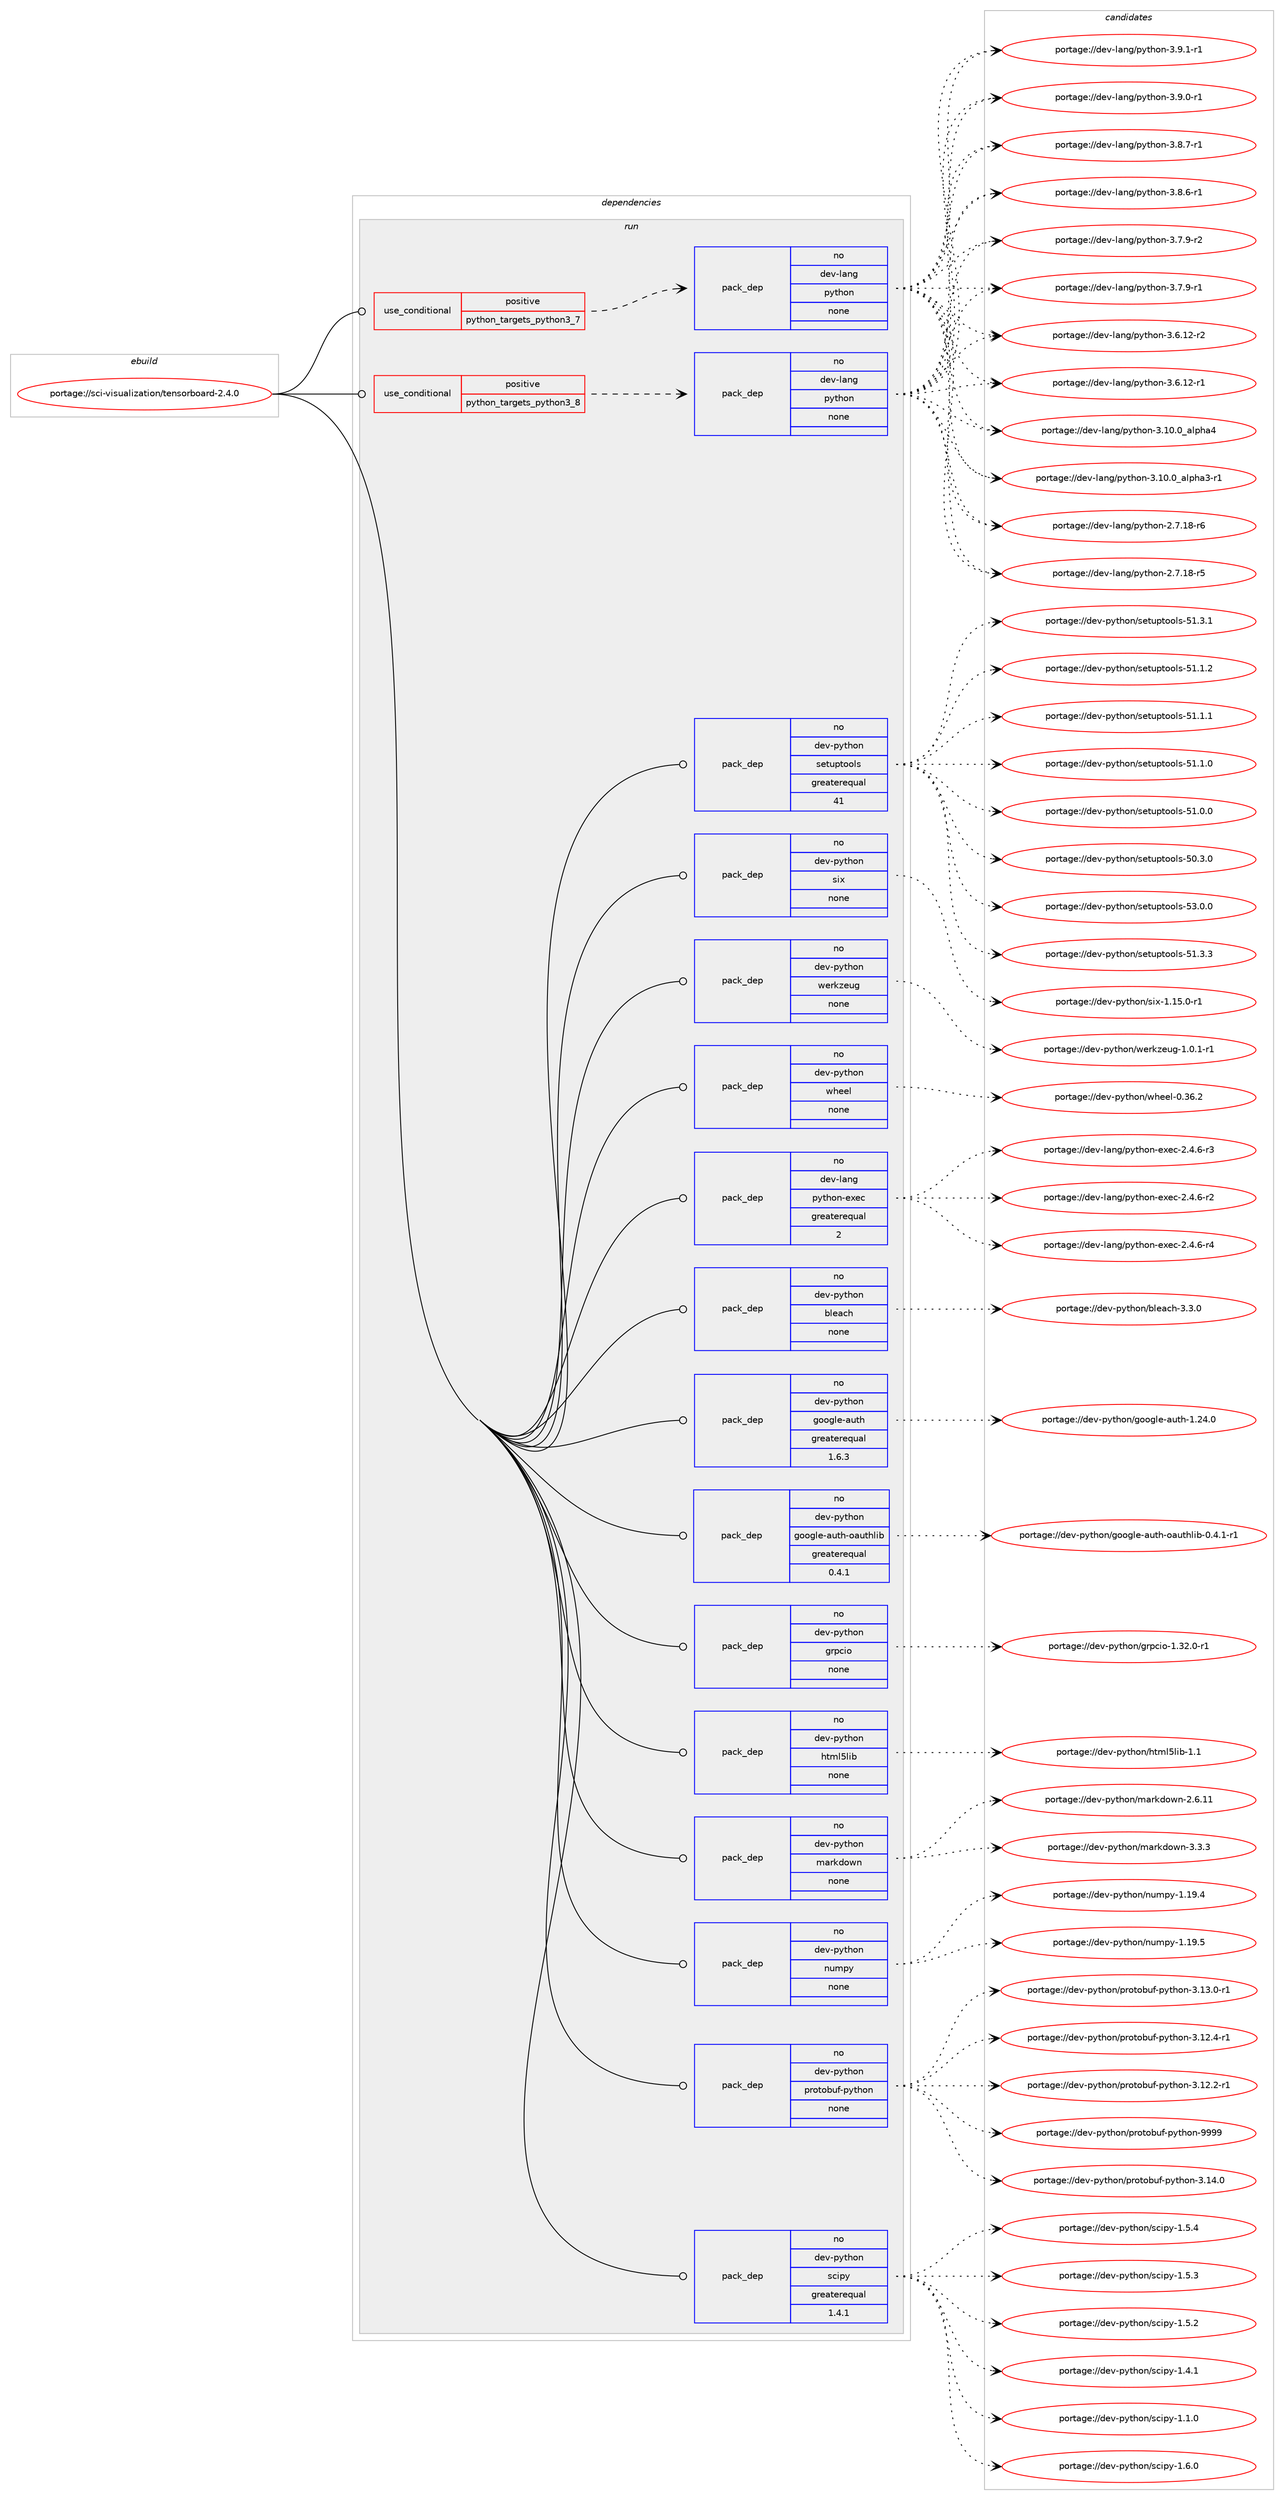 digraph prolog {

# *************
# Graph options
# *************

newrank=true;
concentrate=true;
compound=true;
graph [rankdir=LR,fontname=Helvetica,fontsize=10,ranksep=1.5];#, ranksep=2.5, nodesep=0.2];
edge  [arrowhead=vee];
node  [fontname=Helvetica,fontsize=10];

# **********
# The ebuild
# **********

subgraph cluster_leftcol {
color=gray;
rank=same;
label=<<i>ebuild</i>>;
id [label="portage://sci-visualization/tensorboard-2.4.0", color=red, width=4, href="../sci-visualization/tensorboard-2.4.0.svg"];
}

# ****************
# The dependencies
# ****************

subgraph cluster_midcol {
color=gray;
label=<<i>dependencies</i>>;
subgraph cluster_compile {
fillcolor="#eeeeee";
style=filled;
label=<<i>compile</i>>;
}
subgraph cluster_compileandrun {
fillcolor="#eeeeee";
style=filled;
label=<<i>compile and run</i>>;
}
subgraph cluster_run {
fillcolor="#eeeeee";
style=filled;
label=<<i>run</i>>;
subgraph cond4441 {
dependency14641 [label=<<TABLE BORDER="0" CELLBORDER="1" CELLSPACING="0" CELLPADDING="4"><TR><TD ROWSPAN="3" CELLPADDING="10">use_conditional</TD></TR><TR><TD>positive</TD></TR><TR><TD>python_targets_python3_7</TD></TR></TABLE>>, shape=none, color=red];
subgraph pack10079 {
dependency14642 [label=<<TABLE BORDER="0" CELLBORDER="1" CELLSPACING="0" CELLPADDING="4" WIDTH="220"><TR><TD ROWSPAN="6" CELLPADDING="30">pack_dep</TD></TR><TR><TD WIDTH="110">no</TD></TR><TR><TD>dev-lang</TD></TR><TR><TD>python</TD></TR><TR><TD>none</TD></TR><TR><TD></TD></TR></TABLE>>, shape=none, color=blue];
}
dependency14641:e -> dependency14642:w [weight=20,style="dashed",arrowhead="vee"];
}
id:e -> dependency14641:w [weight=20,style="solid",arrowhead="odot"];
subgraph cond4442 {
dependency14643 [label=<<TABLE BORDER="0" CELLBORDER="1" CELLSPACING="0" CELLPADDING="4"><TR><TD ROWSPAN="3" CELLPADDING="10">use_conditional</TD></TR><TR><TD>positive</TD></TR><TR><TD>python_targets_python3_8</TD></TR></TABLE>>, shape=none, color=red];
subgraph pack10080 {
dependency14644 [label=<<TABLE BORDER="0" CELLBORDER="1" CELLSPACING="0" CELLPADDING="4" WIDTH="220"><TR><TD ROWSPAN="6" CELLPADDING="30">pack_dep</TD></TR><TR><TD WIDTH="110">no</TD></TR><TR><TD>dev-lang</TD></TR><TR><TD>python</TD></TR><TR><TD>none</TD></TR><TR><TD></TD></TR></TABLE>>, shape=none, color=blue];
}
dependency14643:e -> dependency14644:w [weight=20,style="dashed",arrowhead="vee"];
}
id:e -> dependency14643:w [weight=20,style="solid",arrowhead="odot"];
subgraph pack10081 {
dependency14645 [label=<<TABLE BORDER="0" CELLBORDER="1" CELLSPACING="0" CELLPADDING="4" WIDTH="220"><TR><TD ROWSPAN="6" CELLPADDING="30">pack_dep</TD></TR><TR><TD WIDTH="110">no</TD></TR><TR><TD>dev-lang</TD></TR><TR><TD>python-exec</TD></TR><TR><TD>greaterequal</TD></TR><TR><TD>2</TD></TR></TABLE>>, shape=none, color=blue];
}
id:e -> dependency14645:w [weight=20,style="solid",arrowhead="odot"];
subgraph pack10082 {
dependency14646 [label=<<TABLE BORDER="0" CELLBORDER="1" CELLSPACING="0" CELLPADDING="4" WIDTH="220"><TR><TD ROWSPAN="6" CELLPADDING="30">pack_dep</TD></TR><TR><TD WIDTH="110">no</TD></TR><TR><TD>dev-python</TD></TR><TR><TD>bleach</TD></TR><TR><TD>none</TD></TR><TR><TD></TD></TR></TABLE>>, shape=none, color=blue];
}
id:e -> dependency14646:w [weight=20,style="solid",arrowhead="odot"];
subgraph pack10083 {
dependency14647 [label=<<TABLE BORDER="0" CELLBORDER="1" CELLSPACING="0" CELLPADDING="4" WIDTH="220"><TR><TD ROWSPAN="6" CELLPADDING="30">pack_dep</TD></TR><TR><TD WIDTH="110">no</TD></TR><TR><TD>dev-python</TD></TR><TR><TD>google-auth</TD></TR><TR><TD>greaterequal</TD></TR><TR><TD>1.6.3</TD></TR></TABLE>>, shape=none, color=blue];
}
id:e -> dependency14647:w [weight=20,style="solid",arrowhead="odot"];
subgraph pack10084 {
dependency14648 [label=<<TABLE BORDER="0" CELLBORDER="1" CELLSPACING="0" CELLPADDING="4" WIDTH="220"><TR><TD ROWSPAN="6" CELLPADDING="30">pack_dep</TD></TR><TR><TD WIDTH="110">no</TD></TR><TR><TD>dev-python</TD></TR><TR><TD>google-auth-oauthlib</TD></TR><TR><TD>greaterequal</TD></TR><TR><TD>0.4.1</TD></TR></TABLE>>, shape=none, color=blue];
}
id:e -> dependency14648:w [weight=20,style="solid",arrowhead="odot"];
subgraph pack10085 {
dependency14649 [label=<<TABLE BORDER="0" CELLBORDER="1" CELLSPACING="0" CELLPADDING="4" WIDTH="220"><TR><TD ROWSPAN="6" CELLPADDING="30">pack_dep</TD></TR><TR><TD WIDTH="110">no</TD></TR><TR><TD>dev-python</TD></TR><TR><TD>grpcio</TD></TR><TR><TD>none</TD></TR><TR><TD></TD></TR></TABLE>>, shape=none, color=blue];
}
id:e -> dependency14649:w [weight=20,style="solid",arrowhead="odot"];
subgraph pack10086 {
dependency14650 [label=<<TABLE BORDER="0" CELLBORDER="1" CELLSPACING="0" CELLPADDING="4" WIDTH="220"><TR><TD ROWSPAN="6" CELLPADDING="30">pack_dep</TD></TR><TR><TD WIDTH="110">no</TD></TR><TR><TD>dev-python</TD></TR><TR><TD>html5lib</TD></TR><TR><TD>none</TD></TR><TR><TD></TD></TR></TABLE>>, shape=none, color=blue];
}
id:e -> dependency14650:w [weight=20,style="solid",arrowhead="odot"];
subgraph pack10087 {
dependency14651 [label=<<TABLE BORDER="0" CELLBORDER="1" CELLSPACING="0" CELLPADDING="4" WIDTH="220"><TR><TD ROWSPAN="6" CELLPADDING="30">pack_dep</TD></TR><TR><TD WIDTH="110">no</TD></TR><TR><TD>dev-python</TD></TR><TR><TD>markdown</TD></TR><TR><TD>none</TD></TR><TR><TD></TD></TR></TABLE>>, shape=none, color=blue];
}
id:e -> dependency14651:w [weight=20,style="solid",arrowhead="odot"];
subgraph pack10088 {
dependency14652 [label=<<TABLE BORDER="0" CELLBORDER="1" CELLSPACING="0" CELLPADDING="4" WIDTH="220"><TR><TD ROWSPAN="6" CELLPADDING="30">pack_dep</TD></TR><TR><TD WIDTH="110">no</TD></TR><TR><TD>dev-python</TD></TR><TR><TD>numpy</TD></TR><TR><TD>none</TD></TR><TR><TD></TD></TR></TABLE>>, shape=none, color=blue];
}
id:e -> dependency14652:w [weight=20,style="solid",arrowhead="odot"];
subgraph pack10089 {
dependency14653 [label=<<TABLE BORDER="0" CELLBORDER="1" CELLSPACING="0" CELLPADDING="4" WIDTH="220"><TR><TD ROWSPAN="6" CELLPADDING="30">pack_dep</TD></TR><TR><TD WIDTH="110">no</TD></TR><TR><TD>dev-python</TD></TR><TR><TD>protobuf-python</TD></TR><TR><TD>none</TD></TR><TR><TD></TD></TR></TABLE>>, shape=none, color=blue];
}
id:e -> dependency14653:w [weight=20,style="solid",arrowhead="odot"];
subgraph pack10090 {
dependency14654 [label=<<TABLE BORDER="0" CELLBORDER="1" CELLSPACING="0" CELLPADDING="4" WIDTH="220"><TR><TD ROWSPAN="6" CELLPADDING="30">pack_dep</TD></TR><TR><TD WIDTH="110">no</TD></TR><TR><TD>dev-python</TD></TR><TR><TD>scipy</TD></TR><TR><TD>greaterequal</TD></TR><TR><TD>1.4.1</TD></TR></TABLE>>, shape=none, color=blue];
}
id:e -> dependency14654:w [weight=20,style="solid",arrowhead="odot"];
subgraph pack10091 {
dependency14655 [label=<<TABLE BORDER="0" CELLBORDER="1" CELLSPACING="0" CELLPADDING="4" WIDTH="220"><TR><TD ROWSPAN="6" CELLPADDING="30">pack_dep</TD></TR><TR><TD WIDTH="110">no</TD></TR><TR><TD>dev-python</TD></TR><TR><TD>setuptools</TD></TR><TR><TD>greaterequal</TD></TR><TR><TD>41</TD></TR></TABLE>>, shape=none, color=blue];
}
id:e -> dependency14655:w [weight=20,style="solid",arrowhead="odot"];
subgraph pack10092 {
dependency14656 [label=<<TABLE BORDER="0" CELLBORDER="1" CELLSPACING="0" CELLPADDING="4" WIDTH="220"><TR><TD ROWSPAN="6" CELLPADDING="30">pack_dep</TD></TR><TR><TD WIDTH="110">no</TD></TR><TR><TD>dev-python</TD></TR><TR><TD>six</TD></TR><TR><TD>none</TD></TR><TR><TD></TD></TR></TABLE>>, shape=none, color=blue];
}
id:e -> dependency14656:w [weight=20,style="solid",arrowhead="odot"];
subgraph pack10093 {
dependency14657 [label=<<TABLE BORDER="0" CELLBORDER="1" CELLSPACING="0" CELLPADDING="4" WIDTH="220"><TR><TD ROWSPAN="6" CELLPADDING="30">pack_dep</TD></TR><TR><TD WIDTH="110">no</TD></TR><TR><TD>dev-python</TD></TR><TR><TD>werkzeug</TD></TR><TR><TD>none</TD></TR><TR><TD></TD></TR></TABLE>>, shape=none, color=blue];
}
id:e -> dependency14657:w [weight=20,style="solid",arrowhead="odot"];
subgraph pack10094 {
dependency14658 [label=<<TABLE BORDER="0" CELLBORDER="1" CELLSPACING="0" CELLPADDING="4" WIDTH="220"><TR><TD ROWSPAN="6" CELLPADDING="30">pack_dep</TD></TR><TR><TD WIDTH="110">no</TD></TR><TR><TD>dev-python</TD></TR><TR><TD>wheel</TD></TR><TR><TD>none</TD></TR><TR><TD></TD></TR></TABLE>>, shape=none, color=blue];
}
id:e -> dependency14658:w [weight=20,style="solid",arrowhead="odot"];
}
}

# **************
# The candidates
# **************

subgraph cluster_choices {
rank=same;
color=gray;
label=<<i>candidates</i>>;

subgraph choice10079 {
color=black;
nodesep=1;
choice1001011184510897110103471121211161041111104551465746494511449 [label="portage://dev-lang/python-3.9.1-r1", color=red, width=4,href="../dev-lang/python-3.9.1-r1.svg"];
choice1001011184510897110103471121211161041111104551465746484511449 [label="portage://dev-lang/python-3.9.0-r1", color=red, width=4,href="../dev-lang/python-3.9.0-r1.svg"];
choice1001011184510897110103471121211161041111104551465646554511449 [label="portage://dev-lang/python-3.8.7-r1", color=red, width=4,href="../dev-lang/python-3.8.7-r1.svg"];
choice1001011184510897110103471121211161041111104551465646544511449 [label="portage://dev-lang/python-3.8.6-r1", color=red, width=4,href="../dev-lang/python-3.8.6-r1.svg"];
choice1001011184510897110103471121211161041111104551465546574511450 [label="portage://dev-lang/python-3.7.9-r2", color=red, width=4,href="../dev-lang/python-3.7.9-r2.svg"];
choice1001011184510897110103471121211161041111104551465546574511449 [label="portage://dev-lang/python-3.7.9-r1", color=red, width=4,href="../dev-lang/python-3.7.9-r1.svg"];
choice100101118451089711010347112121116104111110455146544649504511450 [label="portage://dev-lang/python-3.6.12-r2", color=red, width=4,href="../dev-lang/python-3.6.12-r2.svg"];
choice100101118451089711010347112121116104111110455146544649504511449 [label="portage://dev-lang/python-3.6.12-r1", color=red, width=4,href="../dev-lang/python-3.6.12-r1.svg"];
choice1001011184510897110103471121211161041111104551464948464895971081121049752 [label="portage://dev-lang/python-3.10.0_alpha4", color=red, width=4,href="../dev-lang/python-3.10.0_alpha4.svg"];
choice10010111845108971101034711212111610411111045514649484648959710811210497514511449 [label="portage://dev-lang/python-3.10.0_alpha3-r1", color=red, width=4,href="../dev-lang/python-3.10.0_alpha3-r1.svg"];
choice100101118451089711010347112121116104111110455046554649564511454 [label="portage://dev-lang/python-2.7.18-r6", color=red, width=4,href="../dev-lang/python-2.7.18-r6.svg"];
choice100101118451089711010347112121116104111110455046554649564511453 [label="portage://dev-lang/python-2.7.18-r5", color=red, width=4,href="../dev-lang/python-2.7.18-r5.svg"];
dependency14642:e -> choice1001011184510897110103471121211161041111104551465746494511449:w [style=dotted,weight="100"];
dependency14642:e -> choice1001011184510897110103471121211161041111104551465746484511449:w [style=dotted,weight="100"];
dependency14642:e -> choice1001011184510897110103471121211161041111104551465646554511449:w [style=dotted,weight="100"];
dependency14642:e -> choice1001011184510897110103471121211161041111104551465646544511449:w [style=dotted,weight="100"];
dependency14642:e -> choice1001011184510897110103471121211161041111104551465546574511450:w [style=dotted,weight="100"];
dependency14642:e -> choice1001011184510897110103471121211161041111104551465546574511449:w [style=dotted,weight="100"];
dependency14642:e -> choice100101118451089711010347112121116104111110455146544649504511450:w [style=dotted,weight="100"];
dependency14642:e -> choice100101118451089711010347112121116104111110455146544649504511449:w [style=dotted,weight="100"];
dependency14642:e -> choice1001011184510897110103471121211161041111104551464948464895971081121049752:w [style=dotted,weight="100"];
dependency14642:e -> choice10010111845108971101034711212111610411111045514649484648959710811210497514511449:w [style=dotted,weight="100"];
dependency14642:e -> choice100101118451089711010347112121116104111110455046554649564511454:w [style=dotted,weight="100"];
dependency14642:e -> choice100101118451089711010347112121116104111110455046554649564511453:w [style=dotted,weight="100"];
}
subgraph choice10080 {
color=black;
nodesep=1;
choice1001011184510897110103471121211161041111104551465746494511449 [label="portage://dev-lang/python-3.9.1-r1", color=red, width=4,href="../dev-lang/python-3.9.1-r1.svg"];
choice1001011184510897110103471121211161041111104551465746484511449 [label="portage://dev-lang/python-3.9.0-r1", color=red, width=4,href="../dev-lang/python-3.9.0-r1.svg"];
choice1001011184510897110103471121211161041111104551465646554511449 [label="portage://dev-lang/python-3.8.7-r1", color=red, width=4,href="../dev-lang/python-3.8.7-r1.svg"];
choice1001011184510897110103471121211161041111104551465646544511449 [label="portage://dev-lang/python-3.8.6-r1", color=red, width=4,href="../dev-lang/python-3.8.6-r1.svg"];
choice1001011184510897110103471121211161041111104551465546574511450 [label="portage://dev-lang/python-3.7.9-r2", color=red, width=4,href="../dev-lang/python-3.7.9-r2.svg"];
choice1001011184510897110103471121211161041111104551465546574511449 [label="portage://dev-lang/python-3.7.9-r1", color=red, width=4,href="../dev-lang/python-3.7.9-r1.svg"];
choice100101118451089711010347112121116104111110455146544649504511450 [label="portage://dev-lang/python-3.6.12-r2", color=red, width=4,href="../dev-lang/python-3.6.12-r2.svg"];
choice100101118451089711010347112121116104111110455146544649504511449 [label="portage://dev-lang/python-3.6.12-r1", color=red, width=4,href="../dev-lang/python-3.6.12-r1.svg"];
choice1001011184510897110103471121211161041111104551464948464895971081121049752 [label="portage://dev-lang/python-3.10.0_alpha4", color=red, width=4,href="../dev-lang/python-3.10.0_alpha4.svg"];
choice10010111845108971101034711212111610411111045514649484648959710811210497514511449 [label="portage://dev-lang/python-3.10.0_alpha3-r1", color=red, width=4,href="../dev-lang/python-3.10.0_alpha3-r1.svg"];
choice100101118451089711010347112121116104111110455046554649564511454 [label="portage://dev-lang/python-2.7.18-r6", color=red, width=4,href="../dev-lang/python-2.7.18-r6.svg"];
choice100101118451089711010347112121116104111110455046554649564511453 [label="portage://dev-lang/python-2.7.18-r5", color=red, width=4,href="../dev-lang/python-2.7.18-r5.svg"];
dependency14644:e -> choice1001011184510897110103471121211161041111104551465746494511449:w [style=dotted,weight="100"];
dependency14644:e -> choice1001011184510897110103471121211161041111104551465746484511449:w [style=dotted,weight="100"];
dependency14644:e -> choice1001011184510897110103471121211161041111104551465646554511449:w [style=dotted,weight="100"];
dependency14644:e -> choice1001011184510897110103471121211161041111104551465646544511449:w [style=dotted,weight="100"];
dependency14644:e -> choice1001011184510897110103471121211161041111104551465546574511450:w [style=dotted,weight="100"];
dependency14644:e -> choice1001011184510897110103471121211161041111104551465546574511449:w [style=dotted,weight="100"];
dependency14644:e -> choice100101118451089711010347112121116104111110455146544649504511450:w [style=dotted,weight="100"];
dependency14644:e -> choice100101118451089711010347112121116104111110455146544649504511449:w [style=dotted,weight="100"];
dependency14644:e -> choice1001011184510897110103471121211161041111104551464948464895971081121049752:w [style=dotted,weight="100"];
dependency14644:e -> choice10010111845108971101034711212111610411111045514649484648959710811210497514511449:w [style=dotted,weight="100"];
dependency14644:e -> choice100101118451089711010347112121116104111110455046554649564511454:w [style=dotted,weight="100"];
dependency14644:e -> choice100101118451089711010347112121116104111110455046554649564511453:w [style=dotted,weight="100"];
}
subgraph choice10081 {
color=black;
nodesep=1;
choice10010111845108971101034711212111610411111045101120101994550465246544511452 [label="portage://dev-lang/python-exec-2.4.6-r4", color=red, width=4,href="../dev-lang/python-exec-2.4.6-r4.svg"];
choice10010111845108971101034711212111610411111045101120101994550465246544511451 [label="portage://dev-lang/python-exec-2.4.6-r3", color=red, width=4,href="../dev-lang/python-exec-2.4.6-r3.svg"];
choice10010111845108971101034711212111610411111045101120101994550465246544511450 [label="portage://dev-lang/python-exec-2.4.6-r2", color=red, width=4,href="../dev-lang/python-exec-2.4.6-r2.svg"];
dependency14645:e -> choice10010111845108971101034711212111610411111045101120101994550465246544511452:w [style=dotted,weight="100"];
dependency14645:e -> choice10010111845108971101034711212111610411111045101120101994550465246544511451:w [style=dotted,weight="100"];
dependency14645:e -> choice10010111845108971101034711212111610411111045101120101994550465246544511450:w [style=dotted,weight="100"];
}
subgraph choice10082 {
color=black;
nodesep=1;
choice1001011184511212111610411111047981081019799104455146514648 [label="portage://dev-python/bleach-3.3.0", color=red, width=4,href="../dev-python/bleach-3.3.0.svg"];
dependency14646:e -> choice1001011184511212111610411111047981081019799104455146514648:w [style=dotted,weight="100"];
}
subgraph choice10083 {
color=black;
nodesep=1;
choice1001011184511212111610411111047103111111103108101459711711610445494650524648 [label="portage://dev-python/google-auth-1.24.0", color=red, width=4,href="../dev-python/google-auth-1.24.0.svg"];
dependency14647:e -> choice1001011184511212111610411111047103111111103108101459711711610445494650524648:w [style=dotted,weight="100"];
}
subgraph choice10084 {
color=black;
nodesep=1;
choice100101118451121211161041111104710311111110310810145971171161044511197117116104108105984548465246494511449 [label="portage://dev-python/google-auth-oauthlib-0.4.1-r1", color=red, width=4,href="../dev-python/google-auth-oauthlib-0.4.1-r1.svg"];
dependency14648:e -> choice100101118451121211161041111104710311111110310810145971171161044511197117116104108105984548465246494511449:w [style=dotted,weight="100"];
}
subgraph choice10085 {
color=black;
nodesep=1;
choice100101118451121211161041111104710311411299105111454946515046484511449 [label="portage://dev-python/grpcio-1.32.0-r1", color=red, width=4,href="../dev-python/grpcio-1.32.0-r1.svg"];
dependency14649:e -> choice100101118451121211161041111104710311411299105111454946515046484511449:w [style=dotted,weight="100"];
}
subgraph choice10086 {
color=black;
nodesep=1;
choice1001011184511212111610411111047104116109108531081059845494649 [label="portage://dev-python/html5lib-1.1", color=red, width=4,href="../dev-python/html5lib-1.1.svg"];
dependency14650:e -> choice1001011184511212111610411111047104116109108531081059845494649:w [style=dotted,weight="100"];
}
subgraph choice10087 {
color=black;
nodesep=1;
choice100101118451121211161041111104710997114107100111119110455146514651 [label="portage://dev-python/markdown-3.3.3", color=red, width=4,href="../dev-python/markdown-3.3.3.svg"];
choice10010111845112121116104111110471099711410710011111911045504654464949 [label="portage://dev-python/markdown-2.6.11", color=red, width=4,href="../dev-python/markdown-2.6.11.svg"];
dependency14651:e -> choice100101118451121211161041111104710997114107100111119110455146514651:w [style=dotted,weight="100"];
dependency14651:e -> choice10010111845112121116104111110471099711410710011111911045504654464949:w [style=dotted,weight="100"];
}
subgraph choice10088 {
color=black;
nodesep=1;
choice100101118451121211161041111104711011710911212145494649574653 [label="portage://dev-python/numpy-1.19.5", color=red, width=4,href="../dev-python/numpy-1.19.5.svg"];
choice100101118451121211161041111104711011710911212145494649574652 [label="portage://dev-python/numpy-1.19.4", color=red, width=4,href="../dev-python/numpy-1.19.4.svg"];
dependency14652:e -> choice100101118451121211161041111104711011710911212145494649574653:w [style=dotted,weight="100"];
dependency14652:e -> choice100101118451121211161041111104711011710911212145494649574652:w [style=dotted,weight="100"];
}
subgraph choice10089 {
color=black;
nodesep=1;
choice100101118451121211161041111104711211411111611198117102451121211161041111104557575757 [label="portage://dev-python/protobuf-python-9999", color=red, width=4,href="../dev-python/protobuf-python-9999.svg"];
choice1001011184511212111610411111047112114111116111981171024511212111610411111045514649524648 [label="portage://dev-python/protobuf-python-3.14.0", color=red, width=4,href="../dev-python/protobuf-python-3.14.0.svg"];
choice10010111845112121116104111110471121141111161119811710245112121116104111110455146495146484511449 [label="portage://dev-python/protobuf-python-3.13.0-r1", color=red, width=4,href="../dev-python/protobuf-python-3.13.0-r1.svg"];
choice10010111845112121116104111110471121141111161119811710245112121116104111110455146495046524511449 [label="portage://dev-python/protobuf-python-3.12.4-r1", color=red, width=4,href="../dev-python/protobuf-python-3.12.4-r1.svg"];
choice10010111845112121116104111110471121141111161119811710245112121116104111110455146495046504511449 [label="portage://dev-python/protobuf-python-3.12.2-r1", color=red, width=4,href="../dev-python/protobuf-python-3.12.2-r1.svg"];
dependency14653:e -> choice100101118451121211161041111104711211411111611198117102451121211161041111104557575757:w [style=dotted,weight="100"];
dependency14653:e -> choice1001011184511212111610411111047112114111116111981171024511212111610411111045514649524648:w [style=dotted,weight="100"];
dependency14653:e -> choice10010111845112121116104111110471121141111161119811710245112121116104111110455146495146484511449:w [style=dotted,weight="100"];
dependency14653:e -> choice10010111845112121116104111110471121141111161119811710245112121116104111110455146495046524511449:w [style=dotted,weight="100"];
dependency14653:e -> choice10010111845112121116104111110471121141111161119811710245112121116104111110455146495046504511449:w [style=dotted,weight="100"];
}
subgraph choice10090 {
color=black;
nodesep=1;
choice100101118451121211161041111104711599105112121454946544648 [label="portage://dev-python/scipy-1.6.0", color=red, width=4,href="../dev-python/scipy-1.6.0.svg"];
choice100101118451121211161041111104711599105112121454946534652 [label="portage://dev-python/scipy-1.5.4", color=red, width=4,href="../dev-python/scipy-1.5.4.svg"];
choice100101118451121211161041111104711599105112121454946534651 [label="portage://dev-python/scipy-1.5.3", color=red, width=4,href="../dev-python/scipy-1.5.3.svg"];
choice100101118451121211161041111104711599105112121454946534650 [label="portage://dev-python/scipy-1.5.2", color=red, width=4,href="../dev-python/scipy-1.5.2.svg"];
choice100101118451121211161041111104711599105112121454946524649 [label="portage://dev-python/scipy-1.4.1", color=red, width=4,href="../dev-python/scipy-1.4.1.svg"];
choice100101118451121211161041111104711599105112121454946494648 [label="portage://dev-python/scipy-1.1.0", color=red, width=4,href="../dev-python/scipy-1.1.0.svg"];
dependency14654:e -> choice100101118451121211161041111104711599105112121454946544648:w [style=dotted,weight="100"];
dependency14654:e -> choice100101118451121211161041111104711599105112121454946534652:w [style=dotted,weight="100"];
dependency14654:e -> choice100101118451121211161041111104711599105112121454946534651:w [style=dotted,weight="100"];
dependency14654:e -> choice100101118451121211161041111104711599105112121454946534650:w [style=dotted,weight="100"];
dependency14654:e -> choice100101118451121211161041111104711599105112121454946524649:w [style=dotted,weight="100"];
dependency14654:e -> choice100101118451121211161041111104711599105112121454946494648:w [style=dotted,weight="100"];
}
subgraph choice10091 {
color=black;
nodesep=1;
choice100101118451121211161041111104711510111611711211611111110811545535146484648 [label="portage://dev-python/setuptools-53.0.0", color=red, width=4,href="../dev-python/setuptools-53.0.0.svg"];
choice100101118451121211161041111104711510111611711211611111110811545534946514651 [label="portage://dev-python/setuptools-51.3.3", color=red, width=4,href="../dev-python/setuptools-51.3.3.svg"];
choice100101118451121211161041111104711510111611711211611111110811545534946514649 [label="portage://dev-python/setuptools-51.3.1", color=red, width=4,href="../dev-python/setuptools-51.3.1.svg"];
choice100101118451121211161041111104711510111611711211611111110811545534946494650 [label="portage://dev-python/setuptools-51.1.2", color=red, width=4,href="../dev-python/setuptools-51.1.2.svg"];
choice100101118451121211161041111104711510111611711211611111110811545534946494649 [label="portage://dev-python/setuptools-51.1.1", color=red, width=4,href="../dev-python/setuptools-51.1.1.svg"];
choice100101118451121211161041111104711510111611711211611111110811545534946494648 [label="portage://dev-python/setuptools-51.1.0", color=red, width=4,href="../dev-python/setuptools-51.1.0.svg"];
choice100101118451121211161041111104711510111611711211611111110811545534946484648 [label="portage://dev-python/setuptools-51.0.0", color=red, width=4,href="../dev-python/setuptools-51.0.0.svg"];
choice100101118451121211161041111104711510111611711211611111110811545534846514648 [label="portage://dev-python/setuptools-50.3.0", color=red, width=4,href="../dev-python/setuptools-50.3.0.svg"];
dependency14655:e -> choice100101118451121211161041111104711510111611711211611111110811545535146484648:w [style=dotted,weight="100"];
dependency14655:e -> choice100101118451121211161041111104711510111611711211611111110811545534946514651:w [style=dotted,weight="100"];
dependency14655:e -> choice100101118451121211161041111104711510111611711211611111110811545534946514649:w [style=dotted,weight="100"];
dependency14655:e -> choice100101118451121211161041111104711510111611711211611111110811545534946494650:w [style=dotted,weight="100"];
dependency14655:e -> choice100101118451121211161041111104711510111611711211611111110811545534946494649:w [style=dotted,weight="100"];
dependency14655:e -> choice100101118451121211161041111104711510111611711211611111110811545534946494648:w [style=dotted,weight="100"];
dependency14655:e -> choice100101118451121211161041111104711510111611711211611111110811545534946484648:w [style=dotted,weight="100"];
dependency14655:e -> choice100101118451121211161041111104711510111611711211611111110811545534846514648:w [style=dotted,weight="100"];
}
subgraph choice10092 {
color=black;
nodesep=1;
choice1001011184511212111610411111047115105120454946495346484511449 [label="portage://dev-python/six-1.15.0-r1", color=red, width=4,href="../dev-python/six-1.15.0-r1.svg"];
dependency14656:e -> choice1001011184511212111610411111047115105120454946495346484511449:w [style=dotted,weight="100"];
}
subgraph choice10093 {
color=black;
nodesep=1;
choice10010111845112121116104111110471191011141071221011171034549464846494511449 [label="portage://dev-python/werkzeug-1.0.1-r1", color=red, width=4,href="../dev-python/werkzeug-1.0.1-r1.svg"];
dependency14657:e -> choice10010111845112121116104111110471191011141071221011171034549464846494511449:w [style=dotted,weight="100"];
}
subgraph choice10094 {
color=black;
nodesep=1;
choice100101118451121211161041111104711910410110110845484651544650 [label="portage://dev-python/wheel-0.36.2", color=red, width=4,href="../dev-python/wheel-0.36.2.svg"];
dependency14658:e -> choice100101118451121211161041111104711910410110110845484651544650:w [style=dotted,weight="100"];
}
}

}

